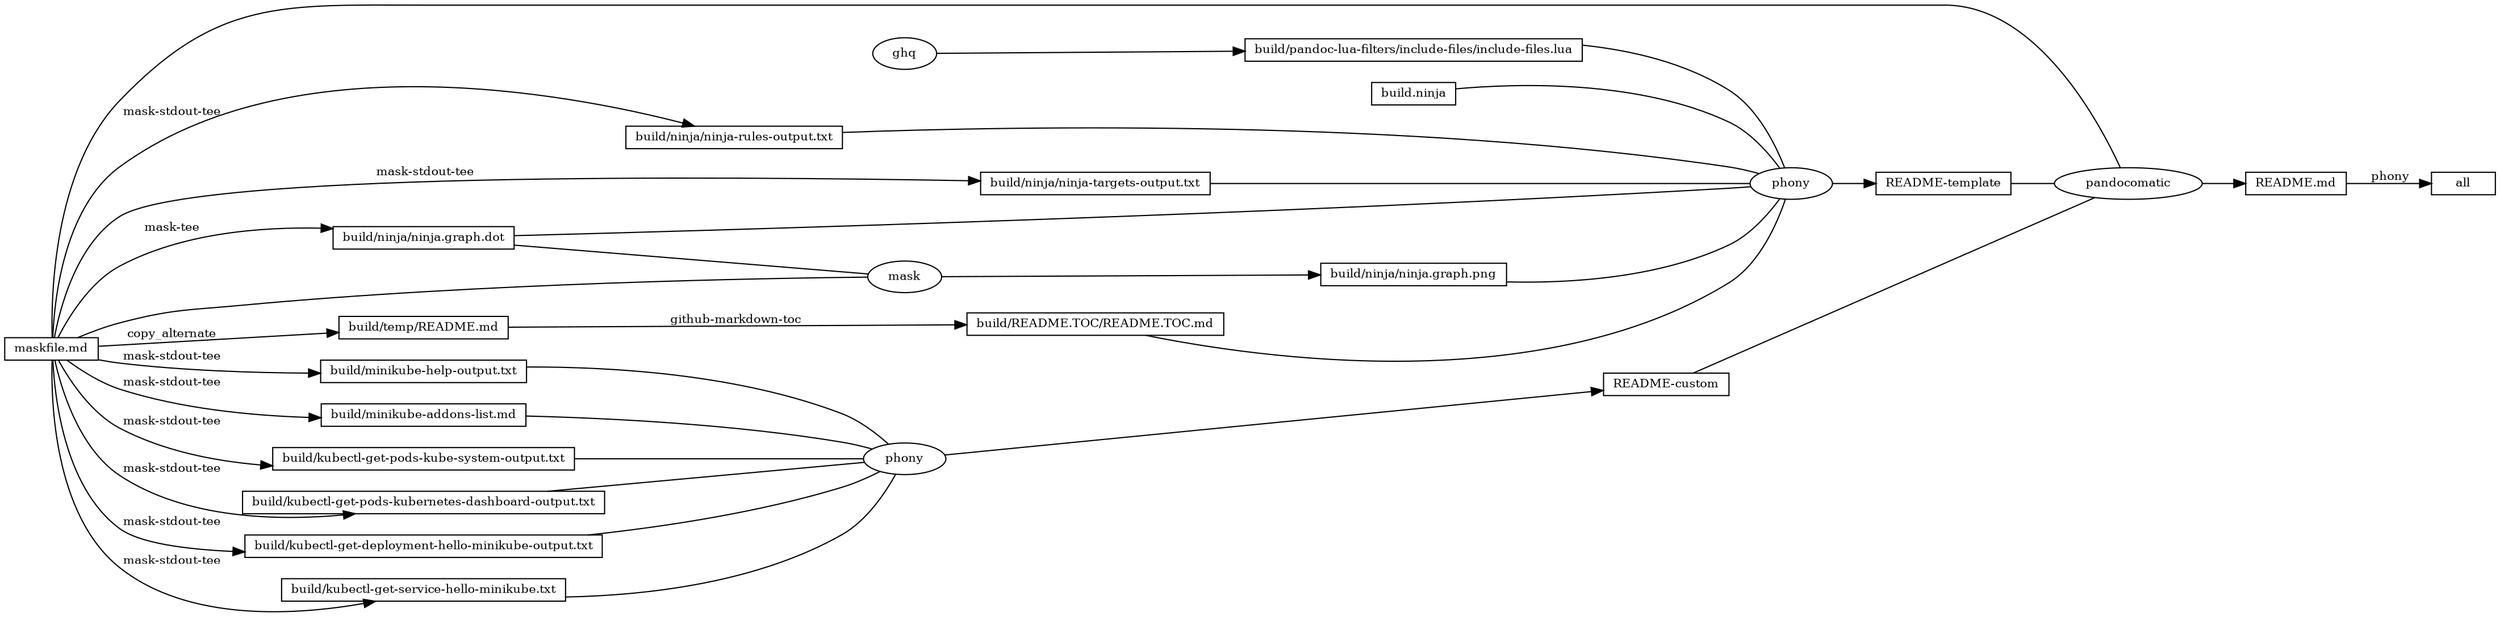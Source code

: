 digraph ninja {
rankdir="LR"
node [fontsize=10, shape=box, height=0.25]
edge [fontsize=10]
"0x7fe7a0f057f0" [label="all"]
"0x7fe7a0f05870" -> "0x7fe7a0f057f0" [label=" phony"]
"0x7fe7a0f05870" [label="README.md"]
"0x7fe7a0f07b40" [label="pandocomatic", shape=ellipse]
"0x7fe7a0f07b40" -> "0x7fe7a0f05870"
"0x7fe7a0f06090" -> "0x7fe7a0f07b40" [arrowhead=none]
"0x7fe7a0f06db0" -> "0x7fe7a0f07b40" [arrowhead=none]
"0x7fe7a0f07a00" -> "0x7fe7a0f07b40" [arrowhead=none]
"0x7fe7a0f06090" [label="maskfile.md"]
"0x7fe7a0f06db0" [label="README-template"]
"0x7fe7a0f06b00" [label="phony", shape=ellipse]
"0x7fe7a0f06b00" -> "0x7fe7a0f06db0"
"0x7fe7a0f05dd0" -> "0x7fe7a0f06b00" [arrowhead=none]
"0x7fe7a0f06e10" -> "0x7fe7a0f06b00" [arrowhead=none]
"0x7fe7a0f05fd0" -> "0x7fe7a0f06b00" [arrowhead=none]
"0x7fe7a0f06210" -> "0x7fe7a0f06b00" [arrowhead=none]
"0x7fe7a0f06470" -> "0x7fe7a0f06b00" [arrowhead=none]
"0x7fe7a0f066b0" -> "0x7fe7a0f06b00" [arrowhead=none]
"0x7fe7a0f06970" -> "0x7fe7a0f06b00" [arrowhead=none]
"0x7fe7a0f05dd0" [label="build/pandoc-lua-filters/include-files/include-files.lua"]
"0x7fe7a0f05d60" [label="ghq", shape=ellipse]
"0x7fe7a0f05d60" -> "0x7fe7a0f05dd0"
"0x7fe7a0f06e10" [label="build.ninja"]
"0x7fe7a0f05fd0" [label="build/ninja/ninja-rules-output.txt"]
"0x7fe7a0f06090" -> "0x7fe7a0f05fd0" [label=" mask-stdout-tee"]
"0x7fe7a0f06210" [label="build/ninja/ninja-targets-output.txt"]
"0x7fe7a0f06090" -> "0x7fe7a0f06210" [label=" mask-stdout-tee"]
"0x7fe7a0f06470" [label="build/ninja/ninja.graph.dot"]
"0x7fe7a0f06090" -> "0x7fe7a0f06470" [label=" mask-tee"]
"0x7fe7a0f066b0" [label="build/ninja/ninja.graph.png"]
"0x7fe7a0f06610" [label="mask", shape=ellipse]
"0x7fe7a0f06610" -> "0x7fe7a0f066b0"
"0x7fe7a0f06090" -> "0x7fe7a0f06610" [arrowhead=none]
"0x7fe7a0f06470" -> "0x7fe7a0f06610" [arrowhead=none]
"0x7fe7a0f06970" [label="build/README.TOC/README.TOC.md"]
"0x7fe7a0f06800" -> "0x7fe7a0f06970" [label=" github-markdown-toc"]
"0x7fe7a0f06800" [label="build/temp/README.md"]
"0x7fe7a0f06090" -> "0x7fe7a0f06800" [label=" copy_alternate"]
"0x7fe7a0f07a00" [label="README-custom"]
"0x7fe7a0f07910" [label="phony", shape=ellipse]
"0x7fe7a0f07910" -> "0x7fe7a0f07a00"
"0x7fe7a0f06bf0" -> "0x7fe7a0f07910" [arrowhead=none]
"0x7fe7a0f07050" -> "0x7fe7a0f07910" [arrowhead=none]
"0x7fe7a0f07250" -> "0x7fe7a0f07910" [arrowhead=none]
"0x7fe7a0f074c0" -> "0x7fe7a0f07910" [arrowhead=none]
"0x7fe7a0f076e0" -> "0x7fe7a0f07910" [arrowhead=none]
"0x7fe7a0f07860" -> "0x7fe7a0f07910" [arrowhead=none]
"0x7fe7a0f06bf0" [label="build/minikube-addons-list.md"]
"0x7fe7a0f06090" -> "0x7fe7a0f06bf0" [label=" mask-stdout-tee"]
"0x7fe7a0f07050" [label="build/kubectl-get-pods-kube-system-output.txt"]
"0x7fe7a0f06090" -> "0x7fe7a0f07050" [label=" mask-stdout-tee"]
"0x7fe7a0f07250" [label="build/kubectl-get-pods-kubernetes-dashboard-output.txt"]
"0x7fe7a0f06090" -> "0x7fe7a0f07250" [label=" mask-stdout-tee"]
"0x7fe7a0f074c0" [label="build/kubectl-get-deployment-hello-minikube-output.txt"]
"0x7fe7a0f06090" -> "0x7fe7a0f074c0" [label=" mask-stdout-tee"]
"0x7fe7a0f076e0" [label="build/kubectl-get-service-hello-minikube.txt"]
"0x7fe7a0f06090" -> "0x7fe7a0f076e0" [label=" mask-stdout-tee"]
"0x7fe7a0f07860" [label="build/minikube-help-output.txt"]
"0x7fe7a0f06090" -> "0x7fe7a0f07860" [label=" mask-stdout-tee"]
}
